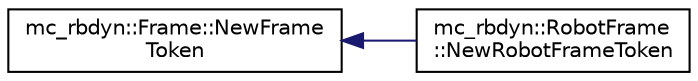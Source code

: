 digraph "Graphical Class Hierarchy"
{
 // INTERACTIVE_SVG=YES
  edge [fontname="Helvetica",fontsize="10",labelfontname="Helvetica",labelfontsize="10"];
  node [fontname="Helvetica",fontsize="10",shape=record];
  rankdir="LR";
  Node0 [label="mc_rbdyn::Frame::NewFrame\lToken",height=0.2,width=0.4,color="black", fillcolor="white", style="filled",URL="$structmc__rbdyn_1_1Frame_1_1NewFrameToken.html"];
  Node0 -> Node1 [dir="back",color="midnightblue",fontsize="10",style="solid",fontname="Helvetica"];
  Node1 [label="mc_rbdyn::RobotFrame\l::NewRobotFrameToken",height=0.2,width=0.4,color="black", fillcolor="white", style="filled",URL="$structmc__rbdyn_1_1RobotFrame_1_1NewRobotFrameToken.html"];
}
